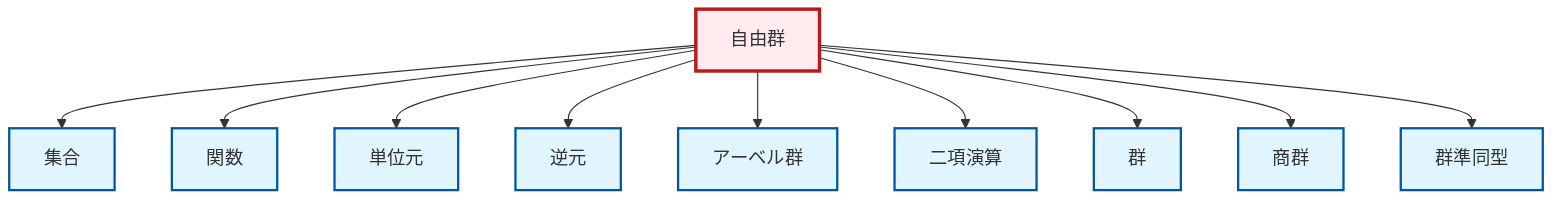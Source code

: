 graph TD
    classDef definition fill:#e1f5fe,stroke:#01579b,stroke-width:2px
    classDef theorem fill:#f3e5f5,stroke:#4a148c,stroke-width:2px
    classDef axiom fill:#fff3e0,stroke:#e65100,stroke-width:2px
    classDef example fill:#e8f5e9,stroke:#1b5e20,stroke-width:2px
    classDef current fill:#ffebee,stroke:#b71c1c,stroke-width:3px
    def-quotient-group["商群"]:::definition
    def-group["群"]:::definition
    def-identity-element["単位元"]:::definition
    def-homomorphism["群準同型"]:::definition
    def-binary-operation["二項演算"]:::definition
    def-set["集合"]:::definition
    def-function["関数"]:::definition
    def-inverse-element["逆元"]:::definition
    def-free-group["自由群"]:::definition
    def-abelian-group["アーベル群"]:::definition
    def-free-group --> def-set
    def-free-group --> def-function
    def-free-group --> def-identity-element
    def-free-group --> def-inverse-element
    def-free-group --> def-abelian-group
    def-free-group --> def-binary-operation
    def-free-group --> def-group
    def-free-group --> def-quotient-group
    def-free-group --> def-homomorphism
    class def-free-group current